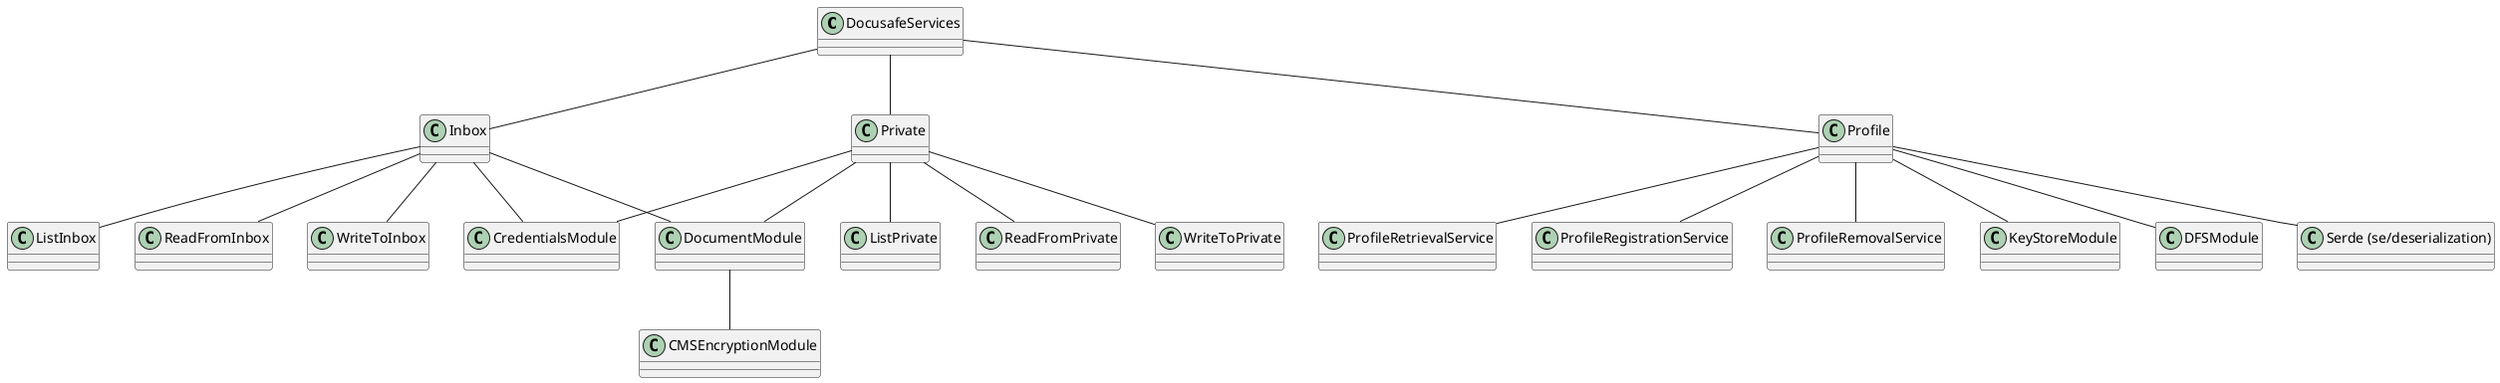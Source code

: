 @startuml

class DocusafeServices

DocusafeServices -- Inbox
DocusafeServices -- Private
DocusafeServices -- Profile

Inbox -- ListInbox
Inbox -- ReadFromInbox
Inbox -- WriteToInbox

Private -- ListPrivate
Private -- ReadFromPrivate
Private -- WriteToPrivate

Profile -- ProfileRetrievalService
Profile -- ProfileRegistrationService
Profile -- ProfileRemovalService

Profile -- KeyStoreModule
Profile -- DFSModule
Profile -- "Serde (se/deserialization)"

Inbox -- CredentialsModule
Private -- CredentialsModule

Private -- DocumentModule
Inbox -- DocumentModule

DocumentModule -- CMSEncryptionModule

@enduml